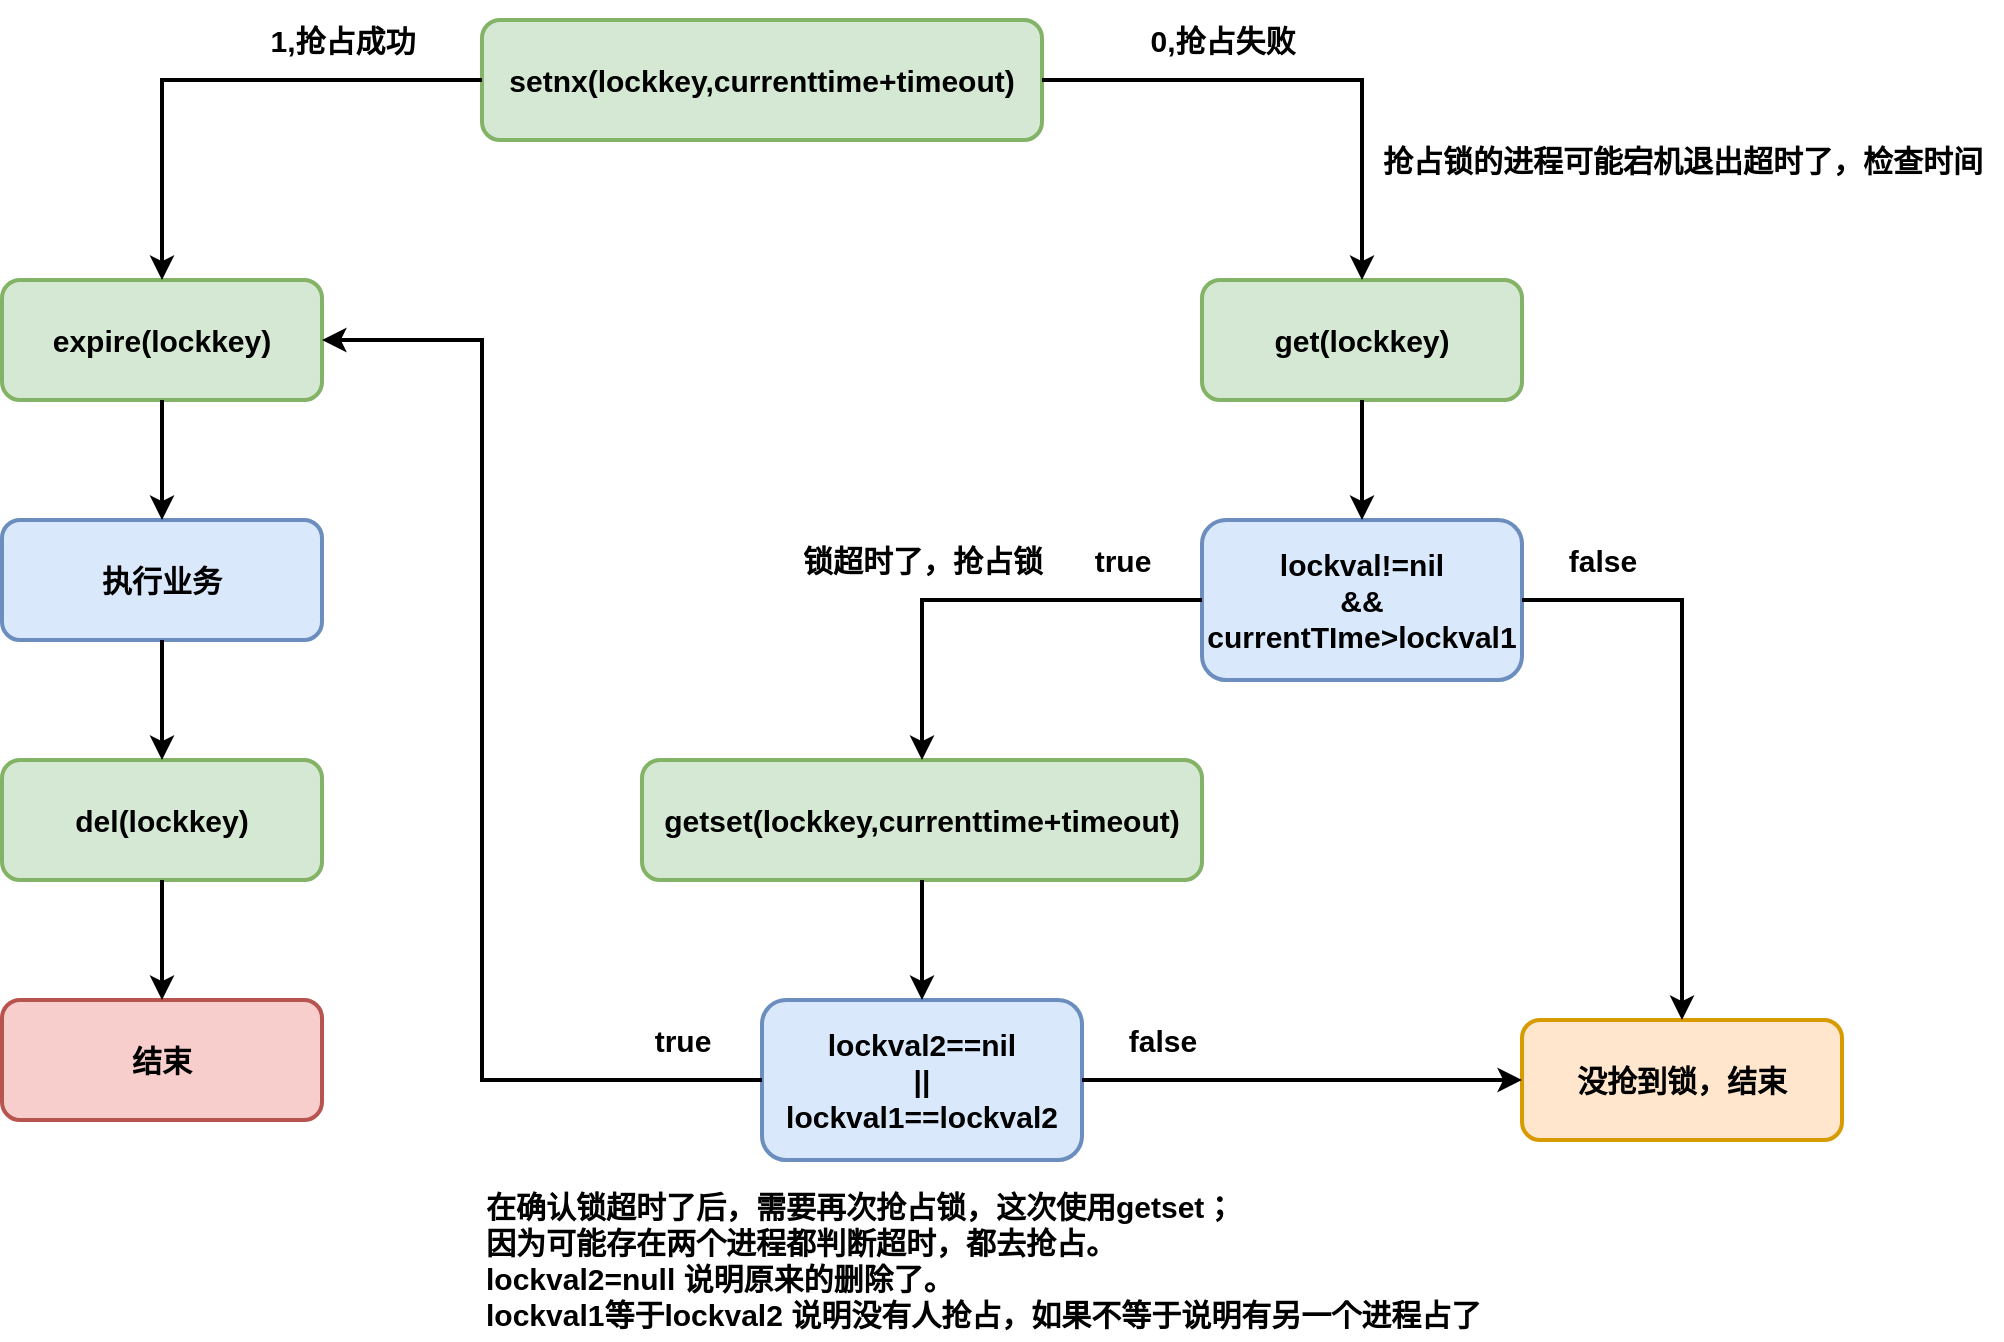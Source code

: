 <mxfile version="20.8.1" type="github">
  <diagram id="J1jxrcaRVHqgqc3vRgck" name="第 1 页">
    <mxGraphModel dx="1468" dy="825" grid="1" gridSize="10" guides="1" tooltips="1" connect="1" arrows="1" fold="1" page="1" pageScale="1" pageWidth="827" pageHeight="1169" math="0" shadow="0">
      <root>
        <mxCell id="0" />
        <mxCell id="1" parent="0" />
        <mxCell id="nMFPMFUnj8Qps_b1abMG-1" value="&lt;span style=&quot;font-size: 15px; font-weight: 700;&quot;&gt;setnx(lockkey,currenttime+timeout)&lt;/span&gt;" style="rounded=1;whiteSpace=wrap;html=1;strokeWidth=2;fillWeight=4;hachureGap=8;hachureAngle=45;fillColor=#d5e8d4;strokeColor=#82b366;" vertex="1" parent="1">
          <mxGeometry x="360" y="70" width="280" height="60" as="geometry" />
        </mxCell>
        <mxCell id="nMFPMFUnj8Qps_b1abMG-4" value="&lt;span style=&quot;font-size: 15px; font-weight: 700;&quot;&gt;expire(lockkey)&lt;/span&gt;" style="rounded=1;whiteSpace=wrap;html=1;strokeWidth=2;fillWeight=4;hachureGap=8;hachureAngle=45;fillColor=#d5e8d4;strokeColor=#82b366;" vertex="1" parent="1">
          <mxGeometry x="120" y="200" width="160" height="60" as="geometry" />
        </mxCell>
        <mxCell id="nMFPMFUnj8Qps_b1abMG-5" value="&lt;span style=&quot;font-size: 15px;&quot;&gt;&lt;b&gt;执行业务&lt;/b&gt;&lt;/span&gt;" style="rounded=1;whiteSpace=wrap;html=1;strokeWidth=2;fillWeight=4;hachureGap=8;hachureAngle=45;fillColor=#dae8fc;strokeColor=#6c8ebf;" vertex="1" parent="1">
          <mxGeometry x="120" y="320" width="160" height="60" as="geometry" />
        </mxCell>
        <mxCell id="nMFPMFUnj8Qps_b1abMG-6" value="&lt;span style=&quot;font-size: 15px;&quot;&gt;&lt;b&gt;del(lockkey)&lt;/b&gt;&lt;/span&gt;" style="rounded=1;whiteSpace=wrap;html=1;strokeWidth=2;fillWeight=4;hachureGap=8;hachureAngle=45;fillColor=#d5e8d4;strokeColor=#82b366;" vertex="1" parent="1">
          <mxGeometry x="120" y="440" width="160" height="60" as="geometry" />
        </mxCell>
        <mxCell id="nMFPMFUnj8Qps_b1abMG-7" value="&lt;span style=&quot;font-size: 15px;&quot;&gt;&lt;b&gt;结束&lt;/b&gt;&lt;/span&gt;" style="rounded=1;whiteSpace=wrap;html=1;strokeWidth=2;fillWeight=4;hachureGap=8;hachureAngle=45;fillColor=#f8cecc;strokeColor=#b85450;" vertex="1" parent="1">
          <mxGeometry x="120" y="560" width="160" height="60" as="geometry" />
        </mxCell>
        <mxCell id="nMFPMFUnj8Qps_b1abMG-8" value="" style="endArrow=classic;html=1;rounded=0;fontSize=15;strokeWidth=2;exitX=0.5;exitY=1;exitDx=0;exitDy=0;entryX=0.5;entryY=0;entryDx=0;entryDy=0;" edge="1" parent="1" source="nMFPMFUnj8Qps_b1abMG-4" target="nMFPMFUnj8Qps_b1abMG-5">
          <mxGeometry width="50" height="50" relative="1" as="geometry">
            <mxPoint x="840" y="240" as="sourcePoint" />
            <mxPoint x="890" y="190" as="targetPoint" />
          </mxGeometry>
        </mxCell>
        <mxCell id="nMFPMFUnj8Qps_b1abMG-9" value="" style="endArrow=classic;html=1;rounded=0;sketch=0;strokeWidth=2;fontSize=15;exitX=0.5;exitY=1;exitDx=0;exitDy=0;entryX=0.5;entryY=0;entryDx=0;entryDy=0;" edge="1" parent="1" source="nMFPMFUnj8Qps_b1abMG-5" target="nMFPMFUnj8Qps_b1abMG-6">
          <mxGeometry width="50" height="50" relative="1" as="geometry">
            <mxPoint x="390" y="410" as="sourcePoint" />
            <mxPoint x="440" y="360" as="targetPoint" />
          </mxGeometry>
        </mxCell>
        <mxCell id="nMFPMFUnj8Qps_b1abMG-10" value="" style="endArrow=classic;html=1;rounded=0;sketch=0;strokeWidth=2;fontSize=15;exitX=0.5;exitY=1;exitDx=0;exitDy=0;" edge="1" parent="1" source="nMFPMFUnj8Qps_b1abMG-6" target="nMFPMFUnj8Qps_b1abMG-7">
          <mxGeometry width="50" height="50" relative="1" as="geometry">
            <mxPoint x="350" y="420" as="sourcePoint" />
            <mxPoint x="400" y="370" as="targetPoint" />
          </mxGeometry>
        </mxCell>
        <mxCell id="nMFPMFUnj8Qps_b1abMG-11" value="" style="endArrow=classic;html=1;rounded=0;sketch=0;strokeWidth=2;fontSize=15;exitX=0;exitY=0.5;exitDx=0;exitDy=0;entryX=0.5;entryY=0;entryDx=0;entryDy=0;" edge="1" parent="1" source="nMFPMFUnj8Qps_b1abMG-1" target="nMFPMFUnj8Qps_b1abMG-4">
          <mxGeometry width="50" height="50" relative="1" as="geometry">
            <mxPoint x="520" y="330" as="sourcePoint" />
            <mxPoint x="570" y="280" as="targetPoint" />
            <Array as="points">
              <mxPoint x="200" y="100" />
            </Array>
          </mxGeometry>
        </mxCell>
        <mxCell id="nMFPMFUnj8Qps_b1abMG-12" value="&lt;span style=&quot;font-size: 15px; font-weight: 700;&quot;&gt;get(lockkey)&lt;/span&gt;" style="rounded=1;whiteSpace=wrap;html=1;strokeWidth=2;fillWeight=4;hachureGap=8;hachureAngle=45;fillColor=#d5e8d4;strokeColor=#82b366;" vertex="1" parent="1">
          <mxGeometry x="720" y="200" width="160" height="60" as="geometry" />
        </mxCell>
        <mxCell id="nMFPMFUnj8Qps_b1abMG-13" value="&lt;span style=&quot;font-size: 15px;&quot;&gt;&lt;b&gt;lockval!=nil&lt;br&gt;&amp;amp;&amp;amp;&lt;br&gt;currentTIme&amp;gt;lockval1&lt;/b&gt;&lt;/span&gt;" style="rounded=1;whiteSpace=wrap;html=1;strokeWidth=2;fillWeight=4;hachureGap=8;hachureAngle=45;fillColor=#dae8fc;strokeColor=#6c8ebf;" vertex="1" parent="1">
          <mxGeometry x="720" y="320" width="160" height="80" as="geometry" />
        </mxCell>
        <mxCell id="nMFPMFUnj8Qps_b1abMG-14" value="&lt;span style=&quot;font-size: 15px; font-weight: 700;&quot;&gt;getset(lockkey,currenttime+timeout)&lt;/span&gt;" style="rounded=1;whiteSpace=wrap;html=1;strokeWidth=2;fillWeight=4;hachureGap=8;hachureAngle=45;fillColor=#d5e8d4;strokeColor=#82b366;" vertex="1" parent="1">
          <mxGeometry x="440" y="440" width="280" height="60" as="geometry" />
        </mxCell>
        <mxCell id="nMFPMFUnj8Qps_b1abMG-15" value="&lt;span style=&quot;font-size: 15px;&quot;&gt;&lt;b&gt;没抢到锁，结束&lt;/b&gt;&lt;/span&gt;" style="rounded=1;whiteSpace=wrap;html=1;strokeWidth=2;fillWeight=4;hachureGap=8;hachureAngle=45;fillColor=#ffe6cc;strokeColor=#d79b00;" vertex="1" parent="1">
          <mxGeometry x="880" y="570" width="160" height="60" as="geometry" />
        </mxCell>
        <mxCell id="nMFPMFUnj8Qps_b1abMG-16" value="" style="endArrow=classic;html=1;rounded=0;sketch=0;strokeWidth=2;fontSize=15;exitX=1;exitY=0.5;exitDx=0;exitDy=0;entryX=0.5;entryY=0;entryDx=0;entryDy=0;" edge="1" parent="1" source="nMFPMFUnj8Qps_b1abMG-1" target="nMFPMFUnj8Qps_b1abMG-12">
          <mxGeometry width="50" height="50" relative="1" as="geometry">
            <mxPoint x="460" y="300" as="sourcePoint" />
            <mxPoint x="510" y="250" as="targetPoint" />
            <Array as="points">
              <mxPoint x="800" y="100" />
            </Array>
          </mxGeometry>
        </mxCell>
        <mxCell id="nMFPMFUnj8Qps_b1abMG-17" value="" style="endArrow=classic;html=1;rounded=0;sketch=0;strokeWidth=2;fontSize=15;exitX=0.5;exitY=1;exitDx=0;exitDy=0;entryX=0.5;entryY=0;entryDx=0;entryDy=0;" edge="1" parent="1" source="nMFPMFUnj8Qps_b1abMG-12" target="nMFPMFUnj8Qps_b1abMG-13">
          <mxGeometry width="50" height="50" relative="1" as="geometry">
            <mxPoint x="590" y="340" as="sourcePoint" />
            <mxPoint x="640" y="290" as="targetPoint" />
          </mxGeometry>
        </mxCell>
        <mxCell id="nMFPMFUnj8Qps_b1abMG-18" value="" style="endArrow=classic;html=1;rounded=0;sketch=0;strokeWidth=2;fontSize=15;exitX=0;exitY=0.5;exitDx=0;exitDy=0;entryX=0.5;entryY=0;entryDx=0;entryDy=0;" edge="1" parent="1" source="nMFPMFUnj8Qps_b1abMG-13" target="nMFPMFUnj8Qps_b1abMG-14">
          <mxGeometry width="50" height="50" relative="1" as="geometry">
            <mxPoint x="420" y="370" as="sourcePoint" />
            <mxPoint x="470" y="320" as="targetPoint" />
            <Array as="points">
              <mxPoint x="580" y="360" />
            </Array>
          </mxGeometry>
        </mxCell>
        <mxCell id="nMFPMFUnj8Qps_b1abMG-19" value="&lt;span style=&quot;font-size: 15px;&quot;&gt;&lt;b&gt;lockval2==nil&lt;br&gt;||&lt;br&gt;lockval1==lockval2&lt;/b&gt;&lt;/span&gt;" style="rounded=1;whiteSpace=wrap;html=1;strokeWidth=2;fillWeight=4;hachureGap=8;hachureAngle=45;fillColor=#dae8fc;strokeColor=#6c8ebf;" vertex="1" parent="1">
          <mxGeometry x="500" y="560" width="160" height="80" as="geometry" />
        </mxCell>
        <mxCell id="nMFPMFUnj8Qps_b1abMG-20" value="" style="endArrow=classic;html=1;rounded=0;sketch=0;strokeWidth=2;fontSize=15;exitX=0.5;exitY=1;exitDx=0;exitDy=0;entryX=0.5;entryY=0;entryDx=0;entryDy=0;" edge="1" parent="1" source="nMFPMFUnj8Qps_b1abMG-14" target="nMFPMFUnj8Qps_b1abMG-19">
          <mxGeometry width="50" height="50" relative="1" as="geometry">
            <mxPoint x="560" y="530" as="sourcePoint" />
            <mxPoint x="610" y="480" as="targetPoint" />
          </mxGeometry>
        </mxCell>
        <mxCell id="nMFPMFUnj8Qps_b1abMG-21" value="" style="endArrow=classic;html=1;rounded=0;sketch=0;strokeWidth=2;fontSize=15;entryX=1;entryY=0.5;entryDx=0;entryDy=0;exitX=0;exitY=0.5;exitDx=0;exitDy=0;" edge="1" parent="1" source="nMFPMFUnj8Qps_b1abMG-19" target="nMFPMFUnj8Qps_b1abMG-4">
          <mxGeometry width="50" height="50" relative="1" as="geometry">
            <mxPoint x="290" y="310" as="sourcePoint" />
            <mxPoint x="340" y="260" as="targetPoint" />
            <Array as="points">
              <mxPoint x="360" y="600" />
              <mxPoint x="360" y="230" />
            </Array>
          </mxGeometry>
        </mxCell>
        <mxCell id="nMFPMFUnj8Qps_b1abMG-22" value="" style="endArrow=classic;html=1;rounded=0;sketch=0;strokeWidth=2;fontSize=15;exitX=1;exitY=0.5;exitDx=0;exitDy=0;entryX=0.5;entryY=0;entryDx=0;entryDy=0;" edge="1" parent="1" source="nMFPMFUnj8Qps_b1abMG-13" target="nMFPMFUnj8Qps_b1abMG-15">
          <mxGeometry width="50" height="50" relative="1" as="geometry">
            <mxPoint x="900" y="590" as="sourcePoint" />
            <mxPoint x="950" y="540" as="targetPoint" />
            <Array as="points">
              <mxPoint x="960" y="360" />
            </Array>
          </mxGeometry>
        </mxCell>
        <mxCell id="nMFPMFUnj8Qps_b1abMG-23" value="1,抢占成功" style="text;strokeColor=none;fillColor=none;html=1;fontSize=15;fontStyle=1;verticalAlign=middle;align=center;sketch=0;fillStyle=auto;" vertex="1" parent="1">
          <mxGeometry x="240" y="60" width="100" height="40" as="geometry" />
        </mxCell>
        <mxCell id="nMFPMFUnj8Qps_b1abMG-24" value="0,抢占失败" style="text;strokeColor=none;fillColor=none;html=1;fontSize=15;fontStyle=1;verticalAlign=middle;align=center;sketch=0;fillStyle=auto;" vertex="1" parent="1">
          <mxGeometry x="680" y="60" width="100" height="40" as="geometry" />
        </mxCell>
        <mxCell id="nMFPMFUnj8Qps_b1abMG-25" value="抢占锁的进程可能宕机退出超时了，检查时间" style="text;strokeColor=none;fillColor=none;html=1;fontSize=15;fontStyle=1;verticalAlign=middle;align=center;sketch=0;fillStyle=auto;" vertex="1" parent="1">
          <mxGeometry x="800" y="120" width="320" height="40" as="geometry" />
        </mxCell>
        <mxCell id="nMFPMFUnj8Qps_b1abMG-26" value="锁超时了，抢占锁" style="text;strokeColor=none;fillColor=none;html=1;fontSize=15;fontStyle=1;verticalAlign=middle;align=center;sketch=0;fillStyle=auto;" vertex="1" parent="1">
          <mxGeometry x="520" y="320" width="120" height="40" as="geometry" />
        </mxCell>
        <mxCell id="nMFPMFUnj8Qps_b1abMG-27" value="在确认锁超时了后，需要再次抢占锁，这次使用getset；&lt;br&gt;因为可能存在两个进程都判断超时，都去抢占。&lt;br&gt;lockval2=null 说明原来的删除了。&lt;br&gt;lockval1等于lockval2 说明没有人抢占，如果不等于说明有另一个进程占了" style="text;strokeColor=none;fillColor=none;html=1;fontSize=15;fontStyle=1;verticalAlign=middle;align=left;sketch=0;fillStyle=auto;" vertex="1" parent="1">
          <mxGeometry x="360" y="650" width="520" height="80" as="geometry" />
        </mxCell>
        <mxCell id="nMFPMFUnj8Qps_b1abMG-28" value="" style="endArrow=classic;html=1;rounded=0;sketch=0;strokeWidth=2;fontSize=15;exitX=1;exitY=0.5;exitDx=0;exitDy=0;entryX=0;entryY=0.5;entryDx=0;entryDy=0;" edge="1" parent="1" source="nMFPMFUnj8Qps_b1abMG-19" target="nMFPMFUnj8Qps_b1abMG-15">
          <mxGeometry width="50" height="50" relative="1" as="geometry">
            <mxPoint x="780" y="610" as="sourcePoint" />
            <mxPoint x="830" y="560" as="targetPoint" />
          </mxGeometry>
        </mxCell>
        <mxCell id="nMFPMFUnj8Qps_b1abMG-29" value="false" style="text;strokeColor=none;fillColor=none;html=1;fontSize=15;fontStyle=1;verticalAlign=middle;align=center;sketch=0;fillStyle=auto;" vertex="1" parent="1">
          <mxGeometry x="900" y="320" width="40" height="40" as="geometry" />
        </mxCell>
        <mxCell id="nMFPMFUnj8Qps_b1abMG-30" value="false" style="text;strokeColor=none;fillColor=none;html=1;fontSize=15;fontStyle=1;verticalAlign=middle;align=center;sketch=0;fillStyle=auto;" vertex="1" parent="1">
          <mxGeometry x="680" y="560" width="40" height="40" as="geometry" />
        </mxCell>
        <mxCell id="nMFPMFUnj8Qps_b1abMG-31" value="true" style="text;strokeColor=none;fillColor=none;html=1;fontSize=15;fontStyle=1;verticalAlign=middle;align=center;sketch=0;fillStyle=auto;" vertex="1" parent="1">
          <mxGeometry x="440" y="560" width="40" height="40" as="geometry" />
        </mxCell>
        <mxCell id="nMFPMFUnj8Qps_b1abMG-32" value="true" style="text;strokeColor=none;fillColor=none;html=1;fontSize=15;fontStyle=1;verticalAlign=middle;align=center;sketch=0;fillStyle=auto;" vertex="1" parent="1">
          <mxGeometry x="660" y="320" width="40" height="40" as="geometry" />
        </mxCell>
      </root>
    </mxGraphModel>
  </diagram>
</mxfile>
